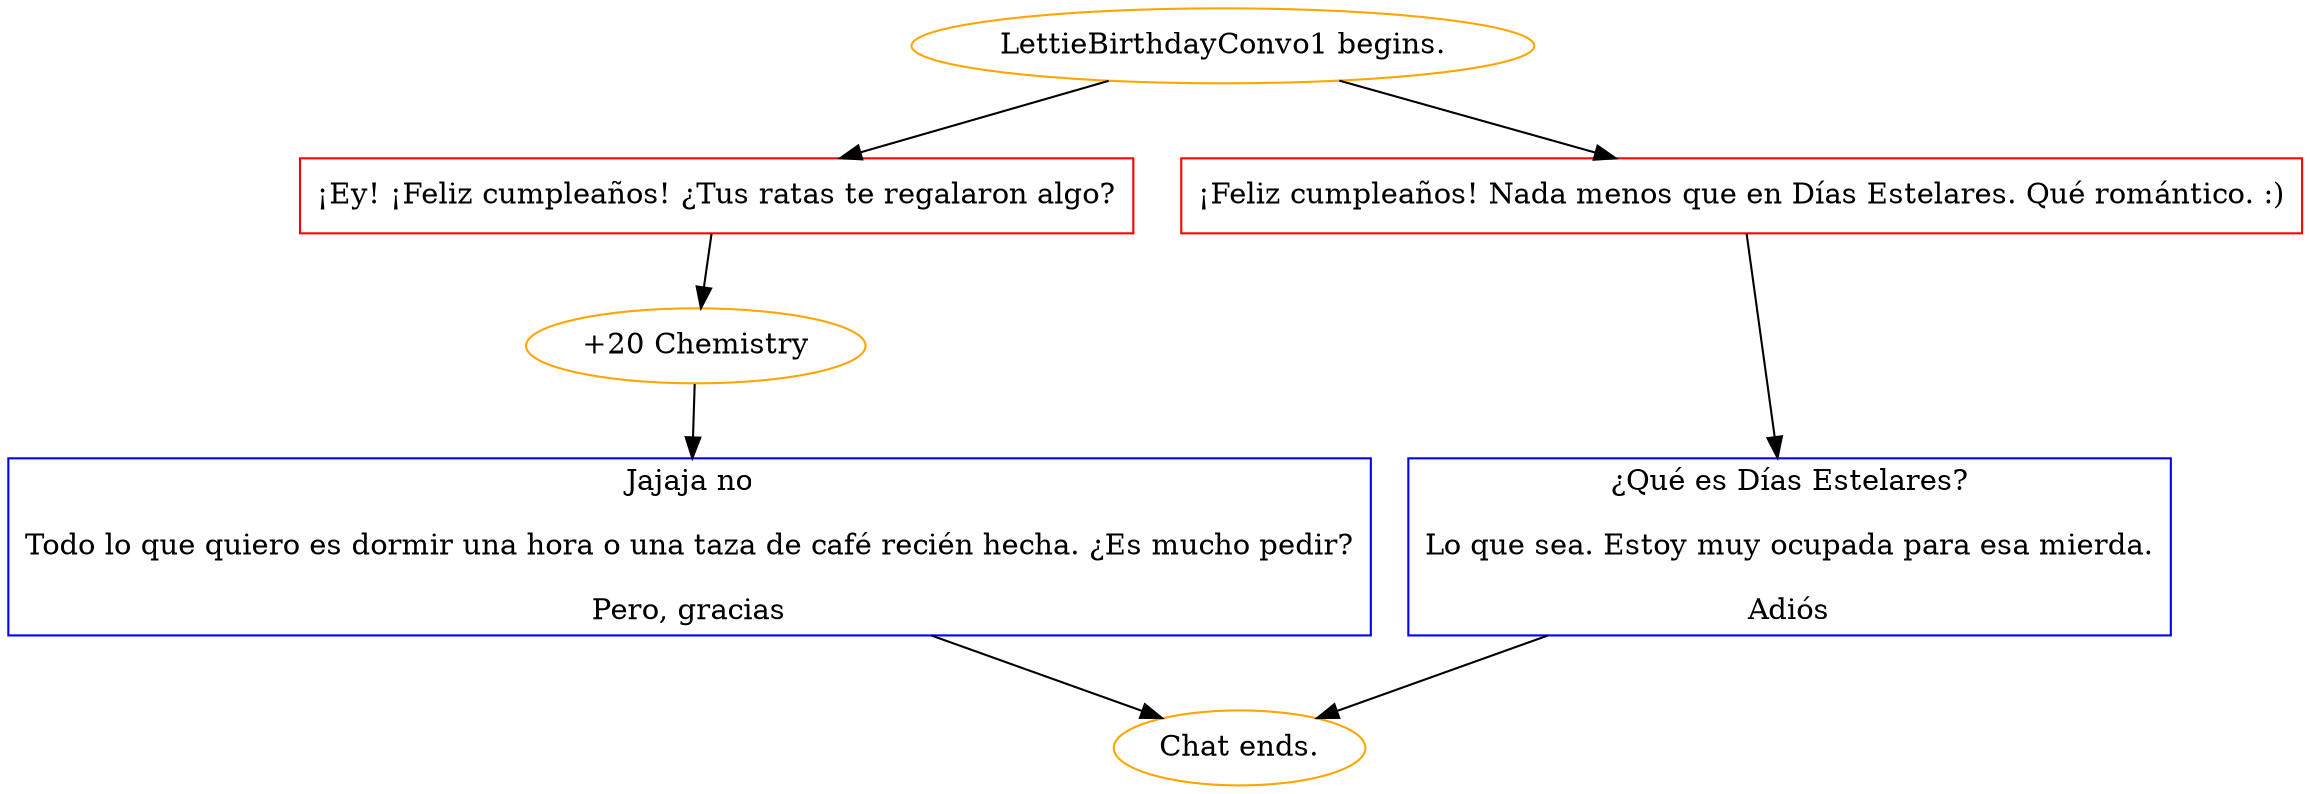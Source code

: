 digraph {
	"LettieBirthdayConvo1 begins." [color=orange];
		"LettieBirthdayConvo1 begins." -> j1162941854;
		"LettieBirthdayConvo1 begins." -> j1475653464;
	j1162941854 [label="¡Ey! ¡Feliz cumpleaños! ¿Tus ratas te regalaron algo?",shape=box,color=red];
		j1162941854 -> j1626521686;
	j1475653464 [label="¡Feliz cumpleaños! Nada menos que en Días Estelares. Qué romántico. :)",shape=box,color=red];
		j1475653464 -> j2970031992;
	j1626521686 [label="+20 Chemistry",color=orange];
		j1626521686 -> j1619851866;
	j2970031992 [label="¿Qué es Días Estelares?
Lo que sea. Estoy muy ocupada para esa mierda.
Adiós",shape=box,color=blue];
		j2970031992 -> "Chat ends.";
	j1619851866 [label="Jajaja no
Todo lo que quiero es dormir una hora o una taza de café recién hecha. ¿Es mucho pedir?
Pero, gracias",shape=box,color=blue];
		j1619851866 -> "Chat ends.";
	"Chat ends." [color=orange];
}